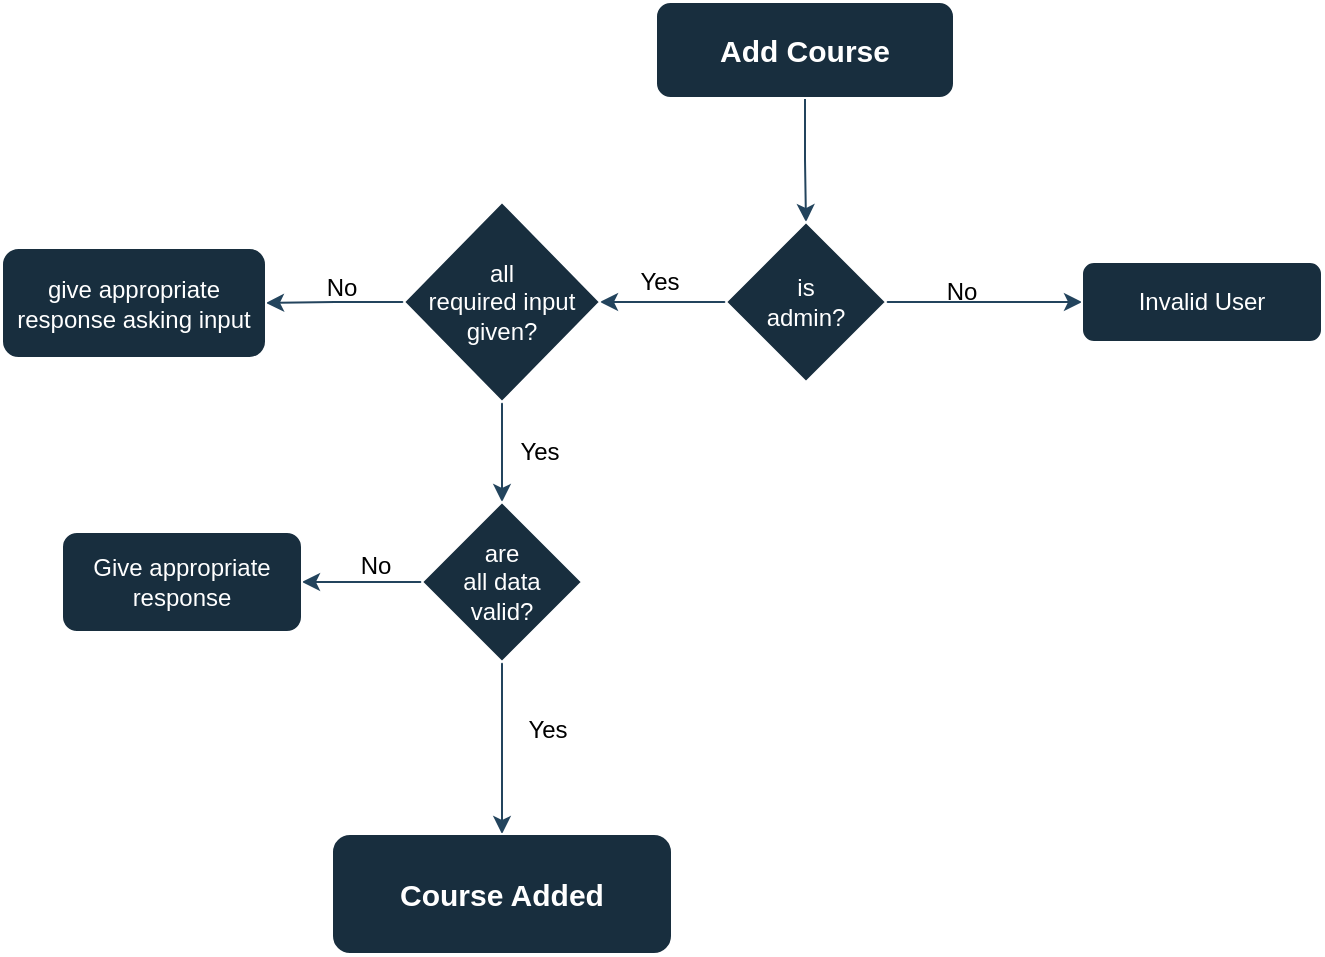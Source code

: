 <mxfile version="22.0.6" type="device">
  <diagram name="Page-1" id="EbAEV_jTW3WetPSAjjS8">
    <mxGraphModel dx="880" dy="490" grid="1" gridSize="10" guides="1" tooltips="1" connect="1" arrows="1" fold="1" page="1" pageScale="1" pageWidth="850" pageHeight="1100" background="#FFFFFF" math="0" shadow="0">
      <root>
        <mxCell id="0" />
        <mxCell id="1" parent="0" />
        <mxCell id="UfVapmBmuUFkcLh0fFch-445" value="" style="edgeStyle=orthogonalEdgeStyle;rounded=0;orthogonalLoop=1;jettySize=auto;html=1;strokeColor=#23445D;" edge="1" parent="1" source="UfVapmBmuUFkcLh0fFch-446" target="UfVapmBmuUFkcLh0fFch-450">
          <mxGeometry relative="1" as="geometry" />
        </mxCell>
        <mxCell id="UfVapmBmuUFkcLh0fFch-446" value="Add Course" style="rounded=1;whiteSpace=wrap;html=1;fontSize=15;glass=0;strokeWidth=1;shadow=0;labelBackgroundColor=none;fillColor=#182E3E;strokeColor=#FFFFFF;fontColor=#FFFFFF;fontStyle=1" vertex="1" parent="1">
          <mxGeometry x="337" y="110" width="149" height="48" as="geometry" />
        </mxCell>
        <mxCell id="UfVapmBmuUFkcLh0fFch-447" value="" style="edgeStyle=orthogonalEdgeStyle;rounded=0;orthogonalLoop=1;jettySize=auto;html=1;strokeColor=#23445D;" edge="1" parent="1">
          <mxGeometry relative="1" as="geometry">
            <mxPoint x="452" y="260" as="sourcePoint" />
            <mxPoint x="550" y="260" as="targetPoint" />
          </mxGeometry>
        </mxCell>
        <mxCell id="UfVapmBmuUFkcLh0fFch-448" value="Invalid User" style="rounded=1;whiteSpace=wrap;html=1;strokeColor=#FFFFFF;fontColor=#FFFFFF;fillColor=#182E3E;" vertex="1" parent="1">
          <mxGeometry x="550" y="240" width="120" height="40" as="geometry" />
        </mxCell>
        <mxCell id="UfVapmBmuUFkcLh0fFch-449" value="" style="edgeStyle=orthogonalEdgeStyle;rounded=0;orthogonalLoop=1;jettySize=auto;html=1;strokeColor=#23445D;" edge="1" parent="1" source="UfVapmBmuUFkcLh0fFch-450" target="UfVapmBmuUFkcLh0fFch-454">
          <mxGeometry relative="1" as="geometry" />
        </mxCell>
        <mxCell id="UfVapmBmuUFkcLh0fFch-450" value="is &lt;br&gt;admin?" style="rhombus;whiteSpace=wrap;html=1;strokeColor=#FFFFFF;fontColor=#FFFFFF;fillColor=#182E3E;" vertex="1" parent="1">
          <mxGeometry x="372" y="220" width="80" height="80" as="geometry" />
        </mxCell>
        <mxCell id="UfVapmBmuUFkcLh0fFch-451" value="No" style="text;html=1;strokeColor=none;fillColor=none;align=center;verticalAlign=middle;whiteSpace=wrap;rounded=0;fontColor=default;" vertex="1" parent="1">
          <mxGeometry x="460" y="240" width="60" height="30" as="geometry" />
        </mxCell>
        <mxCell id="UfVapmBmuUFkcLh0fFch-452" value="" style="edgeStyle=orthogonalEdgeStyle;rounded=0;orthogonalLoop=1;jettySize=auto;html=1;strokeColor=#23445D;" edge="1" parent="1" source="UfVapmBmuUFkcLh0fFch-454" target="UfVapmBmuUFkcLh0fFch-456">
          <mxGeometry relative="1" as="geometry" />
        </mxCell>
        <mxCell id="UfVapmBmuUFkcLh0fFch-453" value="" style="edgeStyle=orthogonalEdgeStyle;rounded=0;orthogonalLoop=1;jettySize=auto;html=1;strokeColor=#23445D;" edge="1" parent="1" source="UfVapmBmuUFkcLh0fFch-454" target="UfVapmBmuUFkcLh0fFch-460">
          <mxGeometry relative="1" as="geometry" />
        </mxCell>
        <mxCell id="UfVapmBmuUFkcLh0fFch-454" value="all &lt;br&gt;required input given?" style="rhombus;whiteSpace=wrap;html=1;strokeColor=#FFFFFF;fontColor=#FFFFFF;fillColor=#182E3E;" vertex="1" parent="1">
          <mxGeometry x="211" y="210" width="98" height="100" as="geometry" />
        </mxCell>
        <mxCell id="UfVapmBmuUFkcLh0fFch-455" value="Yes" style="text;html=1;strokeColor=none;fillColor=none;align=center;verticalAlign=middle;whiteSpace=wrap;rounded=0;fontColor=default;" vertex="1" parent="1">
          <mxGeometry x="309" y="235" width="60" height="30" as="geometry" />
        </mxCell>
        <mxCell id="UfVapmBmuUFkcLh0fFch-456" value="give appropriate response asking input" style="rounded=1;whiteSpace=wrap;html=1;fillColor=#182E3E;strokeColor=#FFFFFF;fontColor=#FFFFFF;" vertex="1" parent="1">
          <mxGeometry x="10" y="233" width="132" height="55" as="geometry" />
        </mxCell>
        <mxCell id="UfVapmBmuUFkcLh0fFch-457" value="No" style="text;html=1;strokeColor=none;fillColor=none;align=center;verticalAlign=middle;whiteSpace=wrap;rounded=0;fontColor=default;" vertex="1" parent="1">
          <mxGeometry x="150" y="238" width="60" height="30" as="geometry" />
        </mxCell>
        <mxCell id="UfVapmBmuUFkcLh0fFch-458" value="" style="edgeStyle=orthogonalEdgeStyle;rounded=0;orthogonalLoop=1;jettySize=auto;html=1;strokeColor=#23445D;" edge="1" parent="1" source="UfVapmBmuUFkcLh0fFch-460" target="UfVapmBmuUFkcLh0fFch-462">
          <mxGeometry relative="1" as="geometry" />
        </mxCell>
        <mxCell id="UfVapmBmuUFkcLh0fFch-459" value="" style="edgeStyle=orthogonalEdgeStyle;rounded=0;orthogonalLoop=1;jettySize=auto;html=1;strokeColor=#23445D;" edge="1" parent="1" source="UfVapmBmuUFkcLh0fFch-460" target="UfVapmBmuUFkcLh0fFch-464">
          <mxGeometry relative="1" as="geometry" />
        </mxCell>
        <mxCell id="UfVapmBmuUFkcLh0fFch-460" value="are &lt;br&gt;all data &lt;br&gt;valid?" style="rhombus;whiteSpace=wrap;html=1;fillColor=#182E3E;strokeColor=#FFFFFF;fontColor=#FFFFFF;" vertex="1" parent="1">
          <mxGeometry x="220" y="360" width="80" height="80" as="geometry" />
        </mxCell>
        <mxCell id="UfVapmBmuUFkcLh0fFch-461" value="Yes" style="text;html=1;strokeColor=none;fillColor=none;align=center;verticalAlign=middle;whiteSpace=wrap;rounded=0;fontColor=default;" vertex="1" parent="1">
          <mxGeometry x="249" y="320" width="60" height="30" as="geometry" />
        </mxCell>
        <mxCell id="UfVapmBmuUFkcLh0fFch-462" value="Give appropriate response" style="rounded=1;whiteSpace=wrap;html=1;fillColor=#182E3E;strokeColor=#FFFFFF;fontColor=#FFFFFF;" vertex="1" parent="1">
          <mxGeometry x="40" y="375" width="120" height="50" as="geometry" />
        </mxCell>
        <mxCell id="UfVapmBmuUFkcLh0fFch-463" value="No" style="text;html=1;strokeColor=none;fillColor=none;align=center;verticalAlign=middle;whiteSpace=wrap;rounded=0;fontColor=default;" vertex="1" parent="1">
          <mxGeometry x="167" y="377" width="60" height="30" as="geometry" />
        </mxCell>
        <mxCell id="UfVapmBmuUFkcLh0fFch-464" value="Course Added" style="rounded=1;whiteSpace=wrap;html=1;fillColor=#182E3E;strokeColor=#FFFFFF;fontColor=#FFFFFF;fontSize=15;fontStyle=1" vertex="1" parent="1">
          <mxGeometry x="175" y="526" width="170" height="60" as="geometry" />
        </mxCell>
        <mxCell id="UfVapmBmuUFkcLh0fFch-465" value="Yes" style="text;html=1;strokeColor=none;fillColor=none;align=center;verticalAlign=middle;whiteSpace=wrap;rounded=0;fontColor=default;" vertex="1" parent="1">
          <mxGeometry x="253" y="459" width="60" height="30" as="geometry" />
        </mxCell>
      </root>
    </mxGraphModel>
  </diagram>
</mxfile>
